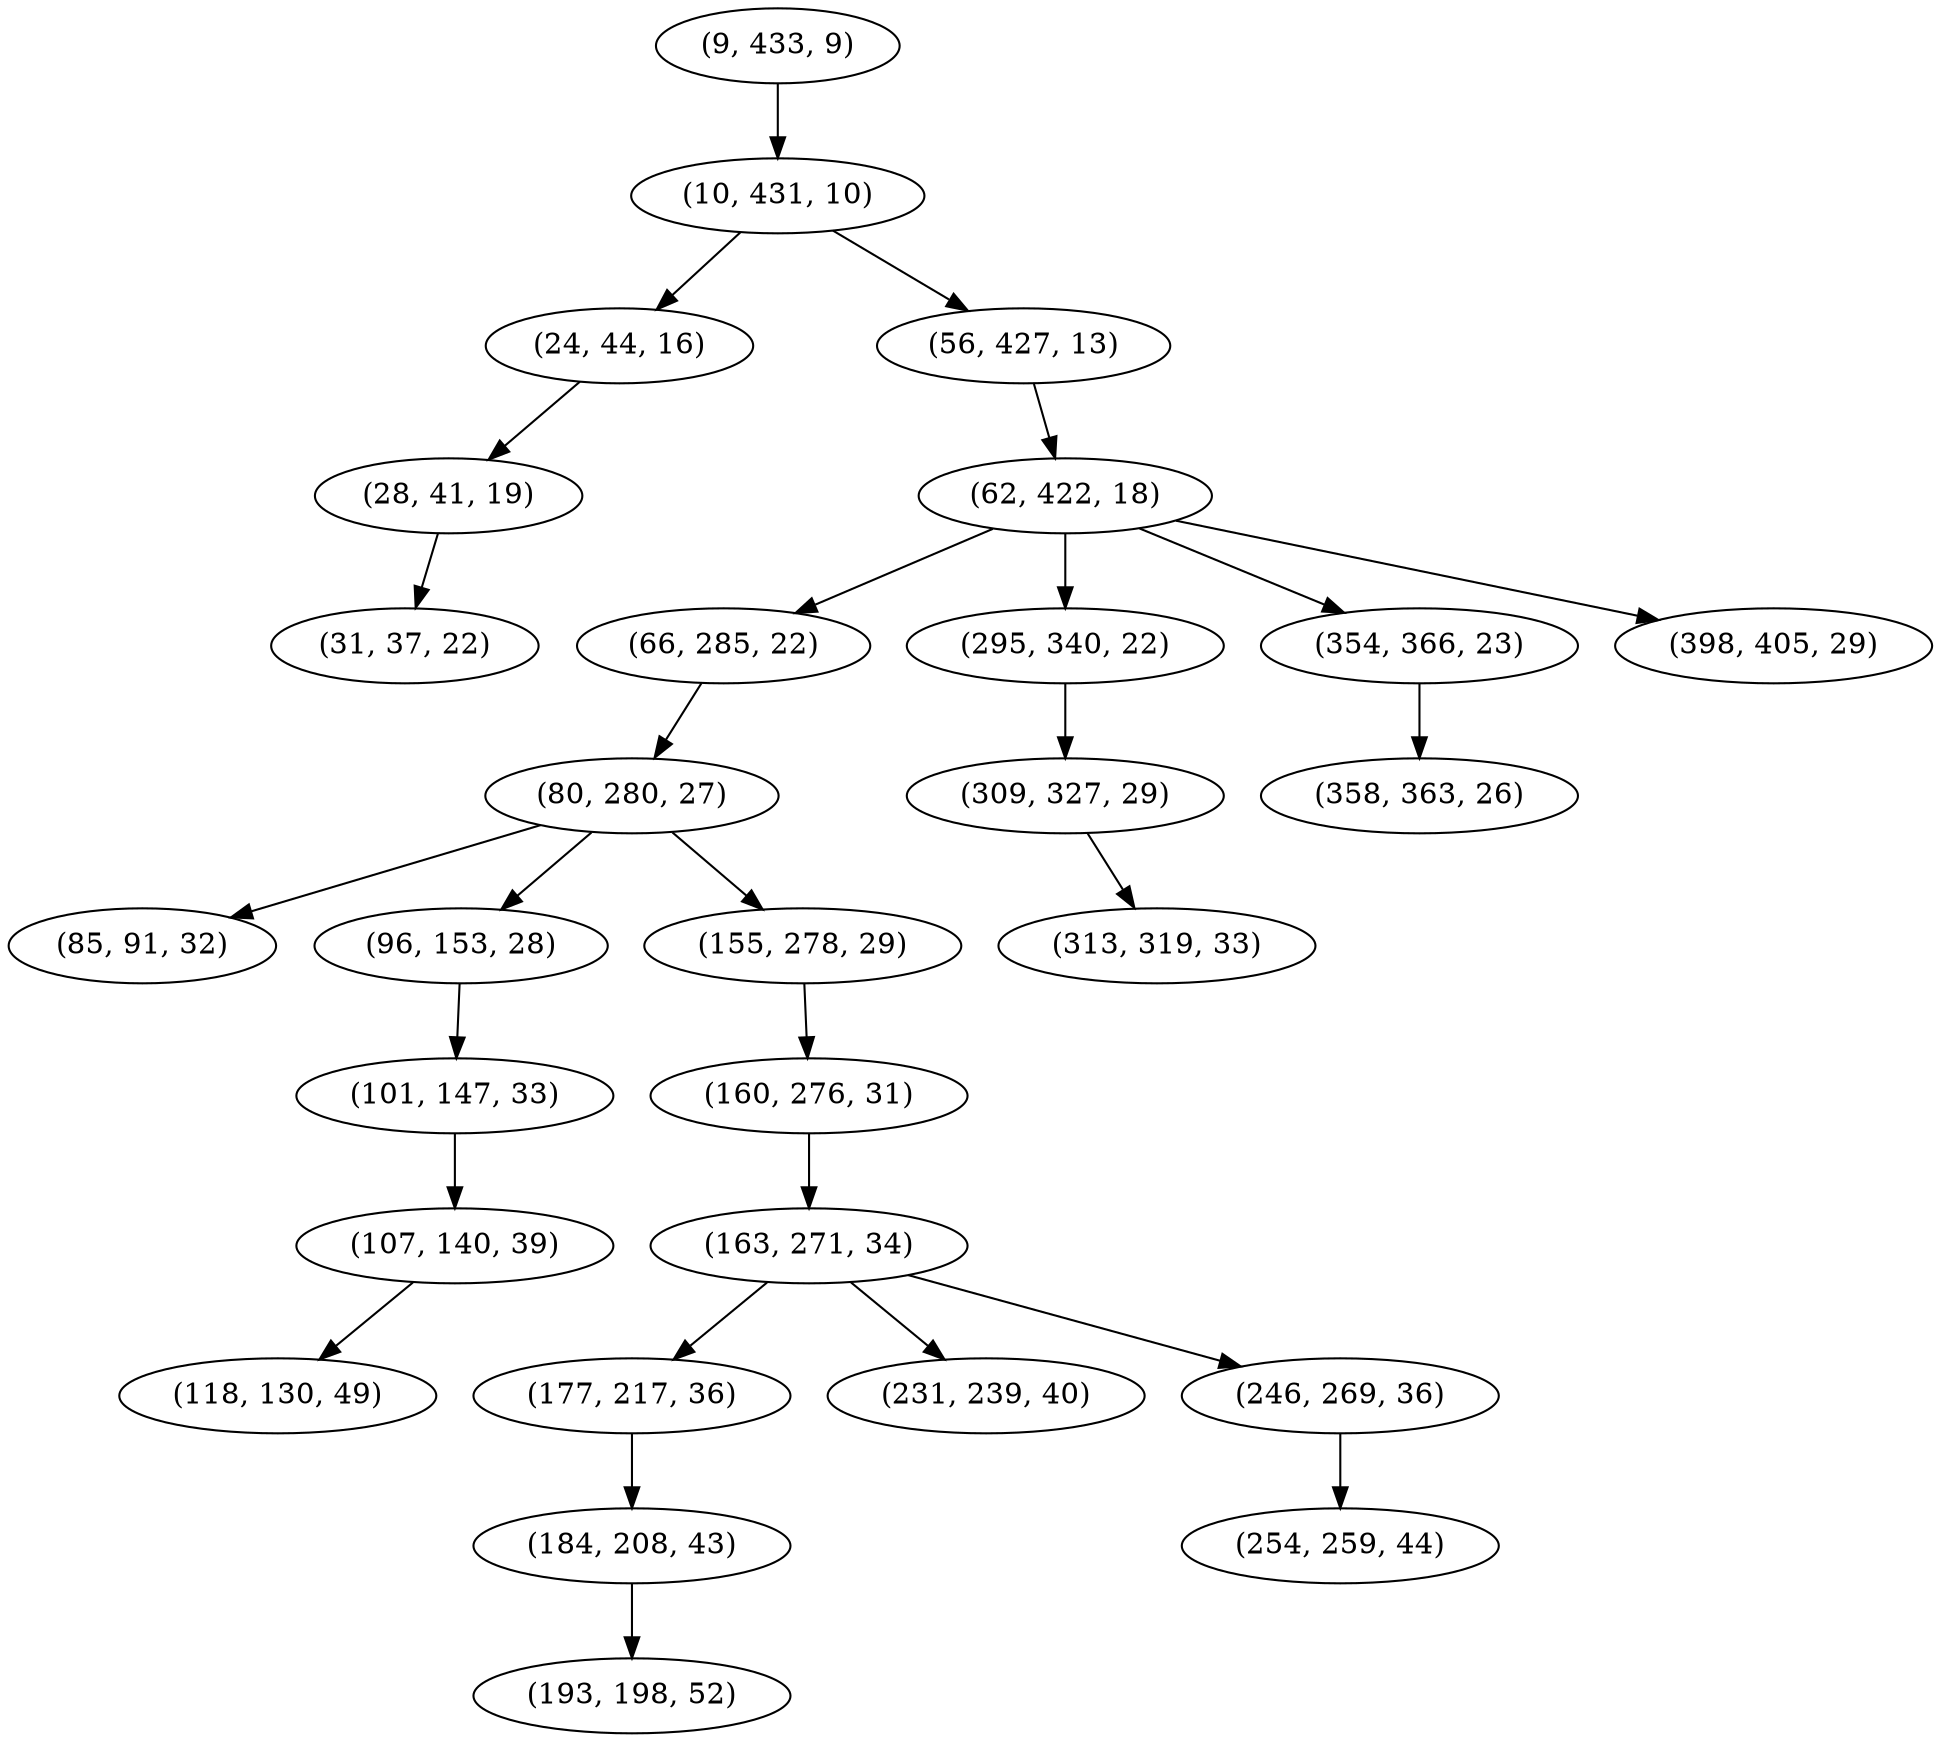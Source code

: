 digraph tree {
    "(9, 433, 9)";
    "(10, 431, 10)";
    "(24, 44, 16)";
    "(28, 41, 19)";
    "(31, 37, 22)";
    "(56, 427, 13)";
    "(62, 422, 18)";
    "(66, 285, 22)";
    "(80, 280, 27)";
    "(85, 91, 32)";
    "(96, 153, 28)";
    "(101, 147, 33)";
    "(107, 140, 39)";
    "(118, 130, 49)";
    "(155, 278, 29)";
    "(160, 276, 31)";
    "(163, 271, 34)";
    "(177, 217, 36)";
    "(184, 208, 43)";
    "(193, 198, 52)";
    "(231, 239, 40)";
    "(246, 269, 36)";
    "(254, 259, 44)";
    "(295, 340, 22)";
    "(309, 327, 29)";
    "(313, 319, 33)";
    "(354, 366, 23)";
    "(358, 363, 26)";
    "(398, 405, 29)";
    "(9, 433, 9)" -> "(10, 431, 10)";
    "(10, 431, 10)" -> "(24, 44, 16)";
    "(10, 431, 10)" -> "(56, 427, 13)";
    "(24, 44, 16)" -> "(28, 41, 19)";
    "(28, 41, 19)" -> "(31, 37, 22)";
    "(56, 427, 13)" -> "(62, 422, 18)";
    "(62, 422, 18)" -> "(66, 285, 22)";
    "(62, 422, 18)" -> "(295, 340, 22)";
    "(62, 422, 18)" -> "(354, 366, 23)";
    "(62, 422, 18)" -> "(398, 405, 29)";
    "(66, 285, 22)" -> "(80, 280, 27)";
    "(80, 280, 27)" -> "(85, 91, 32)";
    "(80, 280, 27)" -> "(96, 153, 28)";
    "(80, 280, 27)" -> "(155, 278, 29)";
    "(96, 153, 28)" -> "(101, 147, 33)";
    "(101, 147, 33)" -> "(107, 140, 39)";
    "(107, 140, 39)" -> "(118, 130, 49)";
    "(155, 278, 29)" -> "(160, 276, 31)";
    "(160, 276, 31)" -> "(163, 271, 34)";
    "(163, 271, 34)" -> "(177, 217, 36)";
    "(163, 271, 34)" -> "(231, 239, 40)";
    "(163, 271, 34)" -> "(246, 269, 36)";
    "(177, 217, 36)" -> "(184, 208, 43)";
    "(184, 208, 43)" -> "(193, 198, 52)";
    "(246, 269, 36)" -> "(254, 259, 44)";
    "(295, 340, 22)" -> "(309, 327, 29)";
    "(309, 327, 29)" -> "(313, 319, 33)";
    "(354, 366, 23)" -> "(358, 363, 26)";
}
